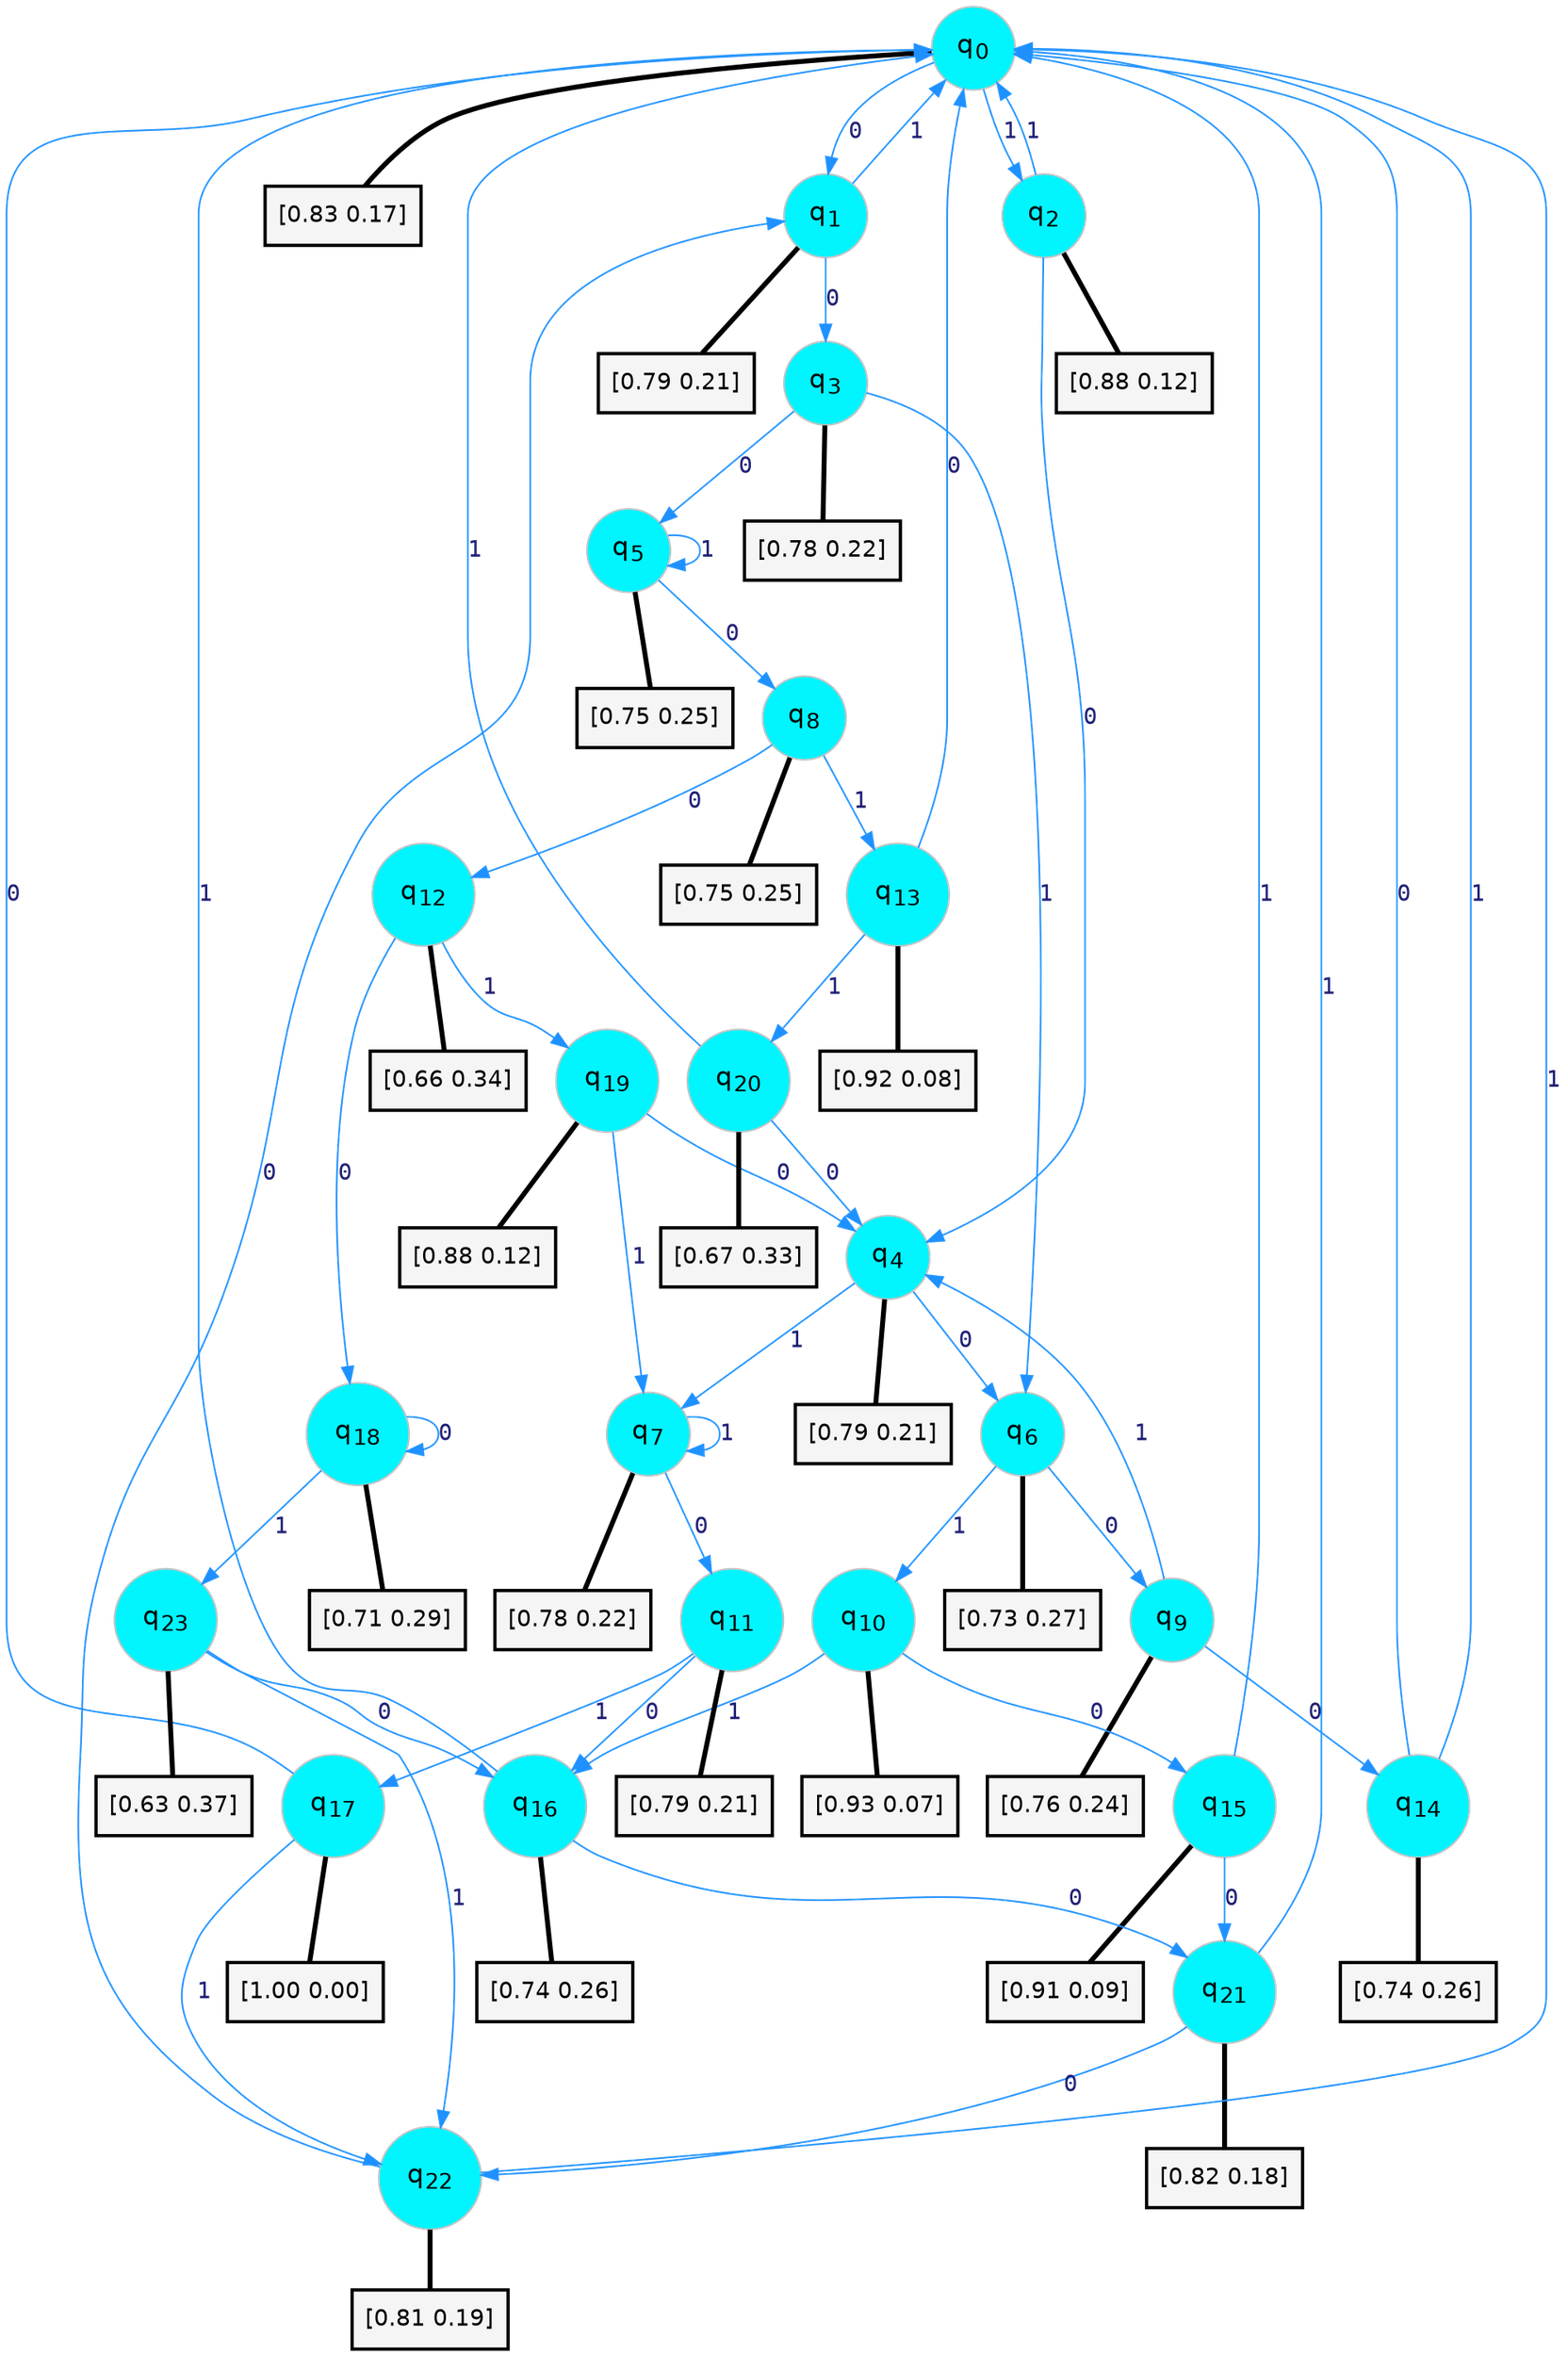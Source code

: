 digraph G {
graph [
bgcolor=transparent, dpi=300, rankdir=TD, size="40,25"];
node [
color=gray, fillcolor=turquoise1, fontcolor=black, fontname=Helvetica, fontsize=16, fontweight=bold, shape=circle, style=filled];
edge [
arrowsize=1, color=dodgerblue1, fontcolor=midnightblue, fontname=courier, fontweight=bold, penwidth=1, style=solid, weight=20];
0[label=<q<SUB>0</SUB>>];
1[label=<q<SUB>1</SUB>>];
2[label=<q<SUB>2</SUB>>];
3[label=<q<SUB>3</SUB>>];
4[label=<q<SUB>4</SUB>>];
5[label=<q<SUB>5</SUB>>];
6[label=<q<SUB>6</SUB>>];
7[label=<q<SUB>7</SUB>>];
8[label=<q<SUB>8</SUB>>];
9[label=<q<SUB>9</SUB>>];
10[label=<q<SUB>10</SUB>>];
11[label=<q<SUB>11</SUB>>];
12[label=<q<SUB>12</SUB>>];
13[label=<q<SUB>13</SUB>>];
14[label=<q<SUB>14</SUB>>];
15[label=<q<SUB>15</SUB>>];
16[label=<q<SUB>16</SUB>>];
17[label=<q<SUB>17</SUB>>];
18[label=<q<SUB>18</SUB>>];
19[label=<q<SUB>19</SUB>>];
20[label=<q<SUB>20</SUB>>];
21[label=<q<SUB>21</SUB>>];
22[label=<q<SUB>22</SUB>>];
23[label=<q<SUB>23</SUB>>];
24[label="[0.83 0.17]", shape=box,fontcolor=black, fontname=Helvetica, fontsize=14, penwidth=2, fillcolor=whitesmoke,color=black];
25[label="[0.79 0.21]", shape=box,fontcolor=black, fontname=Helvetica, fontsize=14, penwidth=2, fillcolor=whitesmoke,color=black];
26[label="[0.88 0.12]", shape=box,fontcolor=black, fontname=Helvetica, fontsize=14, penwidth=2, fillcolor=whitesmoke,color=black];
27[label="[0.78 0.22]", shape=box,fontcolor=black, fontname=Helvetica, fontsize=14, penwidth=2, fillcolor=whitesmoke,color=black];
28[label="[0.79 0.21]", shape=box,fontcolor=black, fontname=Helvetica, fontsize=14, penwidth=2, fillcolor=whitesmoke,color=black];
29[label="[0.75 0.25]", shape=box,fontcolor=black, fontname=Helvetica, fontsize=14, penwidth=2, fillcolor=whitesmoke,color=black];
30[label="[0.73 0.27]", shape=box,fontcolor=black, fontname=Helvetica, fontsize=14, penwidth=2, fillcolor=whitesmoke,color=black];
31[label="[0.78 0.22]", shape=box,fontcolor=black, fontname=Helvetica, fontsize=14, penwidth=2, fillcolor=whitesmoke,color=black];
32[label="[0.75 0.25]", shape=box,fontcolor=black, fontname=Helvetica, fontsize=14, penwidth=2, fillcolor=whitesmoke,color=black];
33[label="[0.76 0.24]", shape=box,fontcolor=black, fontname=Helvetica, fontsize=14, penwidth=2, fillcolor=whitesmoke,color=black];
34[label="[0.93 0.07]", shape=box,fontcolor=black, fontname=Helvetica, fontsize=14, penwidth=2, fillcolor=whitesmoke,color=black];
35[label="[0.79 0.21]", shape=box,fontcolor=black, fontname=Helvetica, fontsize=14, penwidth=2, fillcolor=whitesmoke,color=black];
36[label="[0.66 0.34]", shape=box,fontcolor=black, fontname=Helvetica, fontsize=14, penwidth=2, fillcolor=whitesmoke,color=black];
37[label="[0.92 0.08]", shape=box,fontcolor=black, fontname=Helvetica, fontsize=14, penwidth=2, fillcolor=whitesmoke,color=black];
38[label="[0.74 0.26]", shape=box,fontcolor=black, fontname=Helvetica, fontsize=14, penwidth=2, fillcolor=whitesmoke,color=black];
39[label="[0.91 0.09]", shape=box,fontcolor=black, fontname=Helvetica, fontsize=14, penwidth=2, fillcolor=whitesmoke,color=black];
40[label="[0.74 0.26]", shape=box,fontcolor=black, fontname=Helvetica, fontsize=14, penwidth=2, fillcolor=whitesmoke,color=black];
41[label="[1.00 0.00]", shape=box,fontcolor=black, fontname=Helvetica, fontsize=14, penwidth=2, fillcolor=whitesmoke,color=black];
42[label="[0.71 0.29]", shape=box,fontcolor=black, fontname=Helvetica, fontsize=14, penwidth=2, fillcolor=whitesmoke,color=black];
43[label="[0.88 0.12]", shape=box,fontcolor=black, fontname=Helvetica, fontsize=14, penwidth=2, fillcolor=whitesmoke,color=black];
44[label="[0.67 0.33]", shape=box,fontcolor=black, fontname=Helvetica, fontsize=14, penwidth=2, fillcolor=whitesmoke,color=black];
45[label="[0.82 0.18]", shape=box,fontcolor=black, fontname=Helvetica, fontsize=14, penwidth=2, fillcolor=whitesmoke,color=black];
46[label="[0.81 0.19]", shape=box,fontcolor=black, fontname=Helvetica, fontsize=14, penwidth=2, fillcolor=whitesmoke,color=black];
47[label="[0.63 0.37]", shape=box,fontcolor=black, fontname=Helvetica, fontsize=14, penwidth=2, fillcolor=whitesmoke,color=black];
0->1 [label=0];
0->2 [label=1];
0->24 [arrowhead=none, penwidth=3,color=black];
1->3 [label=0];
1->0 [label=1];
1->25 [arrowhead=none, penwidth=3,color=black];
2->4 [label=0];
2->0 [label=1];
2->26 [arrowhead=none, penwidth=3,color=black];
3->5 [label=0];
3->6 [label=1];
3->27 [arrowhead=none, penwidth=3,color=black];
4->6 [label=0];
4->7 [label=1];
4->28 [arrowhead=none, penwidth=3,color=black];
5->8 [label=0];
5->5 [label=1];
5->29 [arrowhead=none, penwidth=3,color=black];
6->9 [label=0];
6->10 [label=1];
6->30 [arrowhead=none, penwidth=3,color=black];
7->11 [label=0];
7->7 [label=1];
7->31 [arrowhead=none, penwidth=3,color=black];
8->12 [label=0];
8->13 [label=1];
8->32 [arrowhead=none, penwidth=3,color=black];
9->14 [label=0];
9->4 [label=1];
9->33 [arrowhead=none, penwidth=3,color=black];
10->15 [label=0];
10->16 [label=1];
10->34 [arrowhead=none, penwidth=3,color=black];
11->16 [label=0];
11->17 [label=1];
11->35 [arrowhead=none, penwidth=3,color=black];
12->18 [label=0];
12->19 [label=1];
12->36 [arrowhead=none, penwidth=3,color=black];
13->0 [label=0];
13->20 [label=1];
13->37 [arrowhead=none, penwidth=3,color=black];
14->0 [label=0];
14->0 [label=1];
14->38 [arrowhead=none, penwidth=3,color=black];
15->21 [label=0];
15->0 [label=1];
15->39 [arrowhead=none, penwidth=3,color=black];
16->21 [label=0];
16->0 [label=1];
16->40 [arrowhead=none, penwidth=3,color=black];
17->0 [label=0];
17->22 [label=1];
17->41 [arrowhead=none, penwidth=3,color=black];
18->18 [label=0];
18->23 [label=1];
18->42 [arrowhead=none, penwidth=3,color=black];
19->4 [label=0];
19->7 [label=1];
19->43 [arrowhead=none, penwidth=3,color=black];
20->4 [label=0];
20->0 [label=1];
20->44 [arrowhead=none, penwidth=3,color=black];
21->22 [label=0];
21->0 [label=1];
21->45 [arrowhead=none, penwidth=3,color=black];
22->1 [label=0];
22->0 [label=1];
22->46 [arrowhead=none, penwidth=3,color=black];
23->16 [label=0];
23->22 [label=1];
23->47 [arrowhead=none, penwidth=3,color=black];
}
